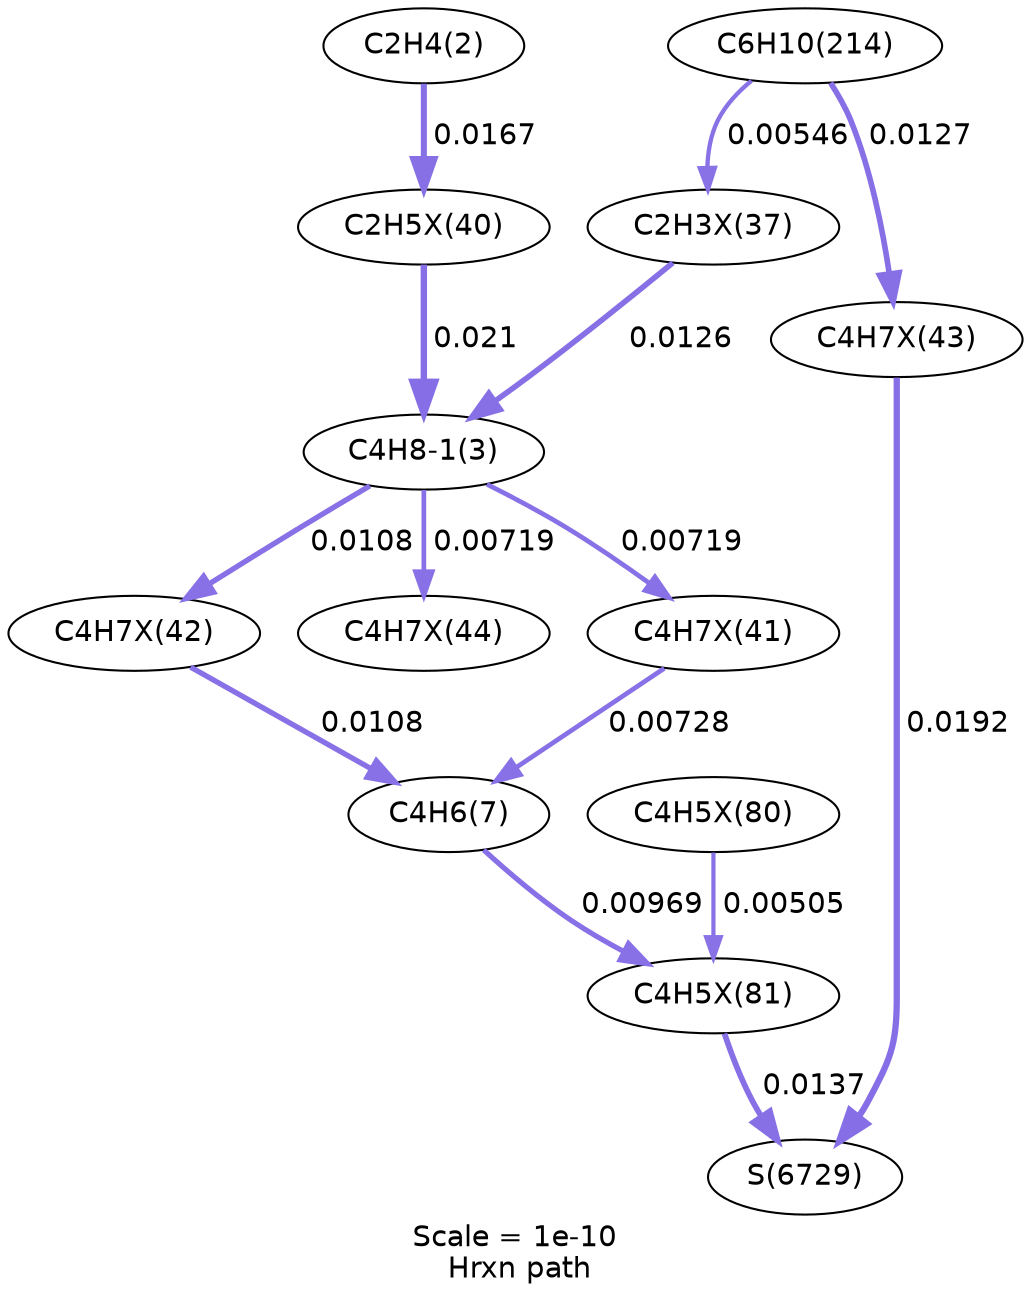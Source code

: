 digraph reaction_paths {
center=1;
s5 -> s34[fontname="Helvetica", style="setlinewidth(2.91)", arrowsize=1.45, color="0.7, 0.517, 0.9"
, label=" 0.0167"];
s33 -> s6[fontname="Helvetica", style="setlinewidth(2.7)", arrowsize=1.35, color="0.7, 0.513, 0.9"
, label=" 0.0126"];
s15 -> s33[fontname="Helvetica", style="setlinewidth(2.07)", arrowsize=1.03, color="0.7, 0.505, 0.9"
, label=" 0.00546"];
s8 -> s40[fontname="Helvetica", style="setlinewidth(2.5)", arrowsize=1.25, color="0.7, 0.51, 0.9"
, label=" 0.00969"];
s36 -> s8[fontname="Helvetica", style="setlinewidth(2.58)", arrowsize=1.29, color="0.7, 0.511, 0.9"
, label=" 0.0108"];
s35 -> s8[fontname="Helvetica", style="setlinewidth(2.28)", arrowsize=1.14, color="0.7, 0.507, 0.9"
, label=" 0.00728"];
s39 -> s40[fontname="Helvetica", style="setlinewidth(2.01)", arrowsize=1, color="0.7, 0.505, 0.9"
, label=" 0.00505"];
s40 -> s27[fontname="Helvetica", style="setlinewidth(2.76)", arrowsize=1.38, color="0.7, 0.514, 0.9"
, label=" 0.0137"];
s34 -> s6[fontname="Helvetica", style="setlinewidth(3.08)", arrowsize=1.54, color="0.7, 0.521, 0.9"
, label=" 0.021"];
s6 -> s36[fontname="Helvetica", style="setlinewidth(2.58)", arrowsize=1.29, color="0.7, 0.511, 0.9"
, label=" 0.0108"];
s6 -> s35[fontname="Helvetica", style="setlinewidth(2.27)", arrowsize=1.14, color="0.7, 0.507, 0.9"
, label=" 0.00719"];
s6 -> s38[fontname="Helvetica", style="setlinewidth(2.27)", arrowsize=1.14, color="0.7, 0.507, 0.9"
, label=" 0.00719"];
s15 -> s37[fontname="Helvetica", style="setlinewidth(2.71)", arrowsize=1.35, color="0.7, 0.513, 0.9"
, label=" 0.0127"];
s37 -> s27[fontname="Helvetica", style="setlinewidth(3.02)", arrowsize=1.51, color="0.7, 0.519, 0.9"
, label=" 0.0192"];
s5 [ fontname="Helvetica", label="C2H4(2)"];
s6 [ fontname="Helvetica", label="C4H8-1(3)"];
s8 [ fontname="Helvetica", label="C4H6(7)"];
s15 [ fontname="Helvetica", label="C6H10(214)"];
s27 [ fontname="Helvetica", label="S(6729)"];
s33 [ fontname="Helvetica", label="C2H3X(37)"];
s34 [ fontname="Helvetica", label="C2H5X(40)"];
s35 [ fontname="Helvetica", label="C4H7X(41)"];
s36 [ fontname="Helvetica", label="C4H7X(42)"];
s37 [ fontname="Helvetica", label="C4H7X(43)"];
s38 [ fontname="Helvetica", label="C4H7X(44)"];
s39 [ fontname="Helvetica", label="C4H5X(80)"];
s40 [ fontname="Helvetica", label="C4H5X(81)"];
 label = "Scale = 1e-10\l Hrxn path";
 fontname = "Helvetica";
}
